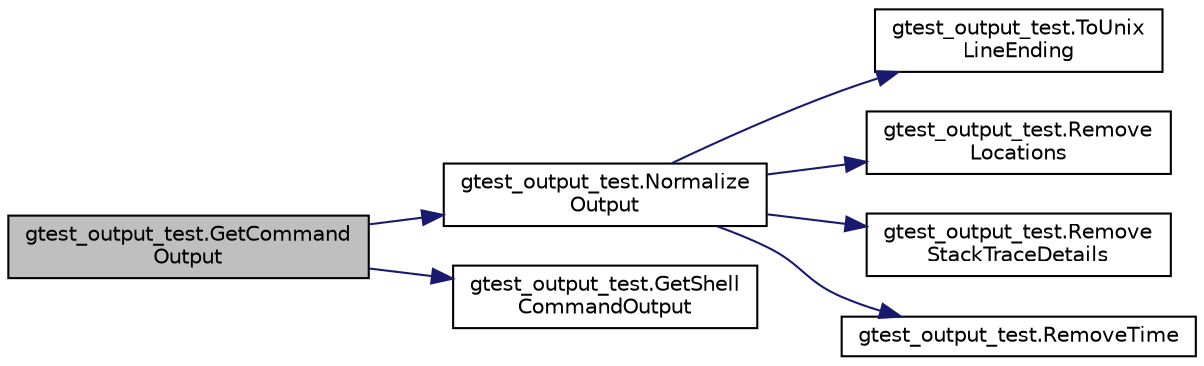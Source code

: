 digraph "gtest_output_test.GetCommandOutput"
{
  edge [fontname="Helvetica",fontsize="10",labelfontname="Helvetica",labelfontsize="10"];
  node [fontname="Helvetica",fontsize="10",shape=record];
  rankdir="LR";
  Node0 [label="gtest_output_test.GetCommand\lOutput",height=0.2,width=0.4,color="black", fillcolor="grey75", style="filled", fontcolor="black"];
  Node0 -> Node1 [color="midnightblue",fontsize="10",style="solid",fontname="Helvetica"];
  Node1 [label="gtest_output_test.Normalize\lOutput",height=0.2,width=0.4,color="black", fillcolor="white", style="filled",URL="$d6/dc2/namespacegtest__output__test.html#a457700303177f330388e249a23b0c63a"];
  Node1 -> Node2 [color="midnightblue",fontsize="10",style="solid",fontname="Helvetica"];
  Node2 [label="gtest_output_test.ToUnix\lLineEnding",height=0.2,width=0.4,color="black", fillcolor="white", style="filled",URL="$d6/dc2/namespacegtest__output__test.html#aa9ee981e855b986a7fc513a4ab68dd3e"];
  Node1 -> Node3 [color="midnightblue",fontsize="10",style="solid",fontname="Helvetica"];
  Node3 [label="gtest_output_test.Remove\lLocations",height=0.2,width=0.4,color="black", fillcolor="white", style="filled",URL="$d6/dc2/namespacegtest__output__test.html#ad5ff97e572c5ef7aaf1a414eb52282cf"];
  Node1 -> Node4 [color="midnightblue",fontsize="10",style="solid",fontname="Helvetica"];
  Node4 [label="gtest_output_test.Remove\lStackTraceDetails",height=0.2,width=0.4,color="black", fillcolor="white", style="filled",URL="$d6/dc2/namespacegtest__output__test.html#a15bbf618beea12685dc5c9630ec18120"];
  Node1 -> Node5 [color="midnightblue",fontsize="10",style="solid",fontname="Helvetica"];
  Node5 [label="gtest_output_test.RemoveTime",height=0.2,width=0.4,color="black", fillcolor="white", style="filled",URL="$d6/dc2/namespacegtest__output__test.html#a2f40fbdd1c9f47da27109abb3fd2d80d"];
  Node0 -> Node6 [color="midnightblue",fontsize="10",style="solid",fontname="Helvetica"];
  Node6 [label="gtest_output_test.GetShell\lCommandOutput",height=0.2,width=0.4,color="black", fillcolor="white", style="filled",URL="$d6/dc2/namespacegtest__output__test.html#a0dbdd37611259249a58ab13ed60d8172"];
}
